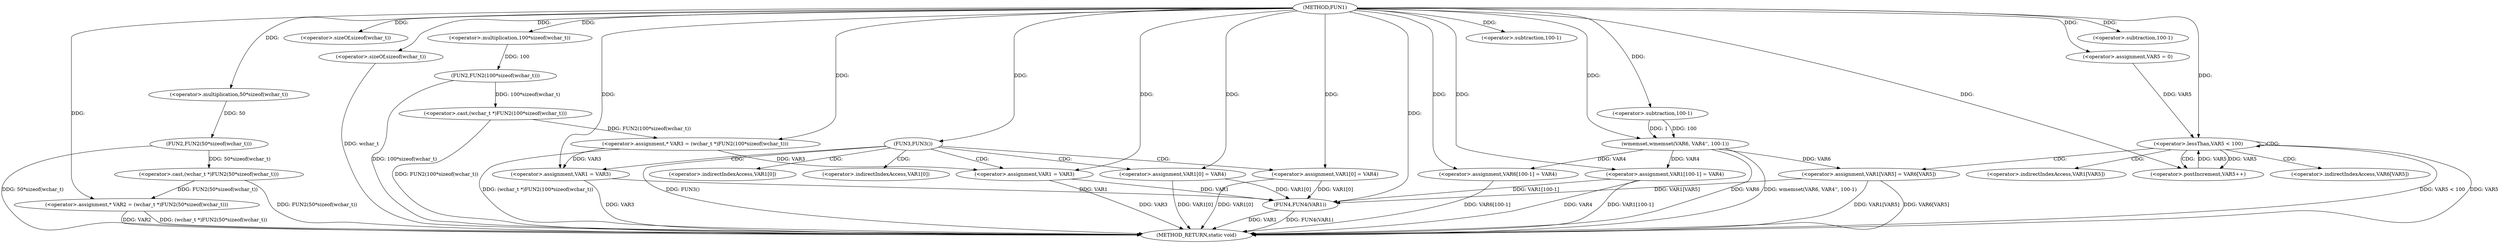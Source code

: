 digraph FUN1 {  
"1000100" [label = "(METHOD,FUN1)" ]
"1000186" [label = "(METHOD_RETURN,static void)" ]
"1000104" [label = "(<operator>.assignment,* VAR2 = (wchar_t *)FUN2(50*sizeof(wchar_t)))" ]
"1000106" [label = "(<operator>.cast,(wchar_t *)FUN2(50*sizeof(wchar_t)))" ]
"1000108" [label = "(FUN2,FUN2(50*sizeof(wchar_t)))" ]
"1000109" [label = "(<operator>.multiplication,50*sizeof(wchar_t))" ]
"1000111" [label = "(<operator>.sizeOf,sizeof(wchar_t))" ]
"1000114" [label = "(<operator>.assignment,* VAR3 = (wchar_t *)FUN2(100*sizeof(wchar_t)))" ]
"1000116" [label = "(<operator>.cast,(wchar_t *)FUN2(100*sizeof(wchar_t)))" ]
"1000118" [label = "(FUN2,FUN2(100*sizeof(wchar_t)))" ]
"1000119" [label = "(<operator>.multiplication,100*sizeof(wchar_t))" ]
"1000121" [label = "(<operator>.sizeOf,sizeof(wchar_t))" ]
"1000124" [label = "(FUN3,FUN3())" ]
"1000126" [label = "(<operator>.assignment,VAR1 = VAR3)" ]
"1000129" [label = "(<operator>.assignment,VAR1[0] = VAR4)" ]
"1000136" [label = "(<operator>.assignment,VAR1 = VAR3)" ]
"1000139" [label = "(<operator>.assignment,VAR1[0] = VAR4)" ]
"1000147" [label = "(wmemset,wmemset(VAR6, VAR4'', 100-1))" ]
"1000150" [label = "(<operator>.subtraction,100-1)" ]
"1000153" [label = "(<operator>.assignment,VAR6[100-1] = VAR4)" ]
"1000156" [label = "(<operator>.subtraction,100-1)" ]
"1000161" [label = "(<operator>.assignment,VAR5 = 0)" ]
"1000164" [label = "(<operator>.lessThan,VAR5 < 100)" ]
"1000167" [label = "(<operator>.postIncrement,VAR5++)" ]
"1000170" [label = "(<operator>.assignment,VAR1[VAR5] = VAR6[VAR5])" ]
"1000177" [label = "(<operator>.assignment,VAR1[100-1] = VAR4)" ]
"1000180" [label = "(<operator>.subtraction,100-1)" ]
"1000184" [label = "(FUN4,FUN4(VAR1))" ]
"1000130" [label = "(<operator>.indirectIndexAccess,VAR1[0])" ]
"1000140" [label = "(<operator>.indirectIndexAccess,VAR1[0])" ]
"1000171" [label = "(<operator>.indirectIndexAccess,VAR1[VAR5])" ]
"1000174" [label = "(<operator>.indirectIndexAccess,VAR6[VAR5])" ]
  "1000177" -> "1000186"  [ label = "DDG: VAR1[100-1]"] 
  "1000106" -> "1000186"  [ label = "DDG: FUN2(50*sizeof(wchar_t))"] 
  "1000184" -> "1000186"  [ label = "DDG: VAR1"] 
  "1000104" -> "1000186"  [ label = "DDG: VAR2"] 
  "1000147" -> "1000186"  [ label = "DDG: VAR6"] 
  "1000116" -> "1000186"  [ label = "DDG: FUN2(100*sizeof(wchar_t))"] 
  "1000153" -> "1000186"  [ label = "DDG: VAR6[100-1]"] 
  "1000118" -> "1000186"  [ label = "DDG: 100*sizeof(wchar_t)"] 
  "1000129" -> "1000186"  [ label = "DDG: VAR1[0]"] 
  "1000164" -> "1000186"  [ label = "DDG: VAR5 < 100"] 
  "1000139" -> "1000186"  [ label = "DDG: VAR1[0]"] 
  "1000184" -> "1000186"  [ label = "DDG: FUN4(VAR1)"] 
  "1000121" -> "1000186"  [ label = "DDG: wchar_t"] 
  "1000170" -> "1000186"  [ label = "DDG: VAR1[VAR5]"] 
  "1000126" -> "1000186"  [ label = "DDG: VAR3"] 
  "1000136" -> "1000186"  [ label = "DDG: VAR3"] 
  "1000147" -> "1000186"  [ label = "DDG: wmemset(VAR6, VAR4'', 100-1)"] 
  "1000114" -> "1000186"  [ label = "DDG: (wchar_t *)FUN2(100*sizeof(wchar_t))"] 
  "1000177" -> "1000186"  [ label = "DDG: VAR4"] 
  "1000170" -> "1000186"  [ label = "DDG: VAR6[VAR5]"] 
  "1000104" -> "1000186"  [ label = "DDG: (wchar_t *)FUN2(50*sizeof(wchar_t))"] 
  "1000108" -> "1000186"  [ label = "DDG: 50*sizeof(wchar_t)"] 
  "1000124" -> "1000186"  [ label = "DDG: FUN3()"] 
  "1000164" -> "1000186"  [ label = "DDG: VAR5"] 
  "1000106" -> "1000104"  [ label = "DDG: FUN2(50*sizeof(wchar_t))"] 
  "1000100" -> "1000104"  [ label = "DDG: "] 
  "1000108" -> "1000106"  [ label = "DDG: 50*sizeof(wchar_t)"] 
  "1000109" -> "1000108"  [ label = "DDG: 50"] 
  "1000100" -> "1000109"  [ label = "DDG: "] 
  "1000100" -> "1000111"  [ label = "DDG: "] 
  "1000116" -> "1000114"  [ label = "DDG: FUN2(100*sizeof(wchar_t))"] 
  "1000100" -> "1000114"  [ label = "DDG: "] 
  "1000118" -> "1000116"  [ label = "DDG: 100*sizeof(wchar_t)"] 
  "1000119" -> "1000118"  [ label = "DDG: 100"] 
  "1000100" -> "1000119"  [ label = "DDG: "] 
  "1000100" -> "1000121"  [ label = "DDG: "] 
  "1000100" -> "1000124"  [ label = "DDG: "] 
  "1000114" -> "1000126"  [ label = "DDG: VAR3"] 
  "1000100" -> "1000126"  [ label = "DDG: "] 
  "1000100" -> "1000129"  [ label = "DDG: "] 
  "1000114" -> "1000136"  [ label = "DDG: VAR3"] 
  "1000100" -> "1000136"  [ label = "DDG: "] 
  "1000100" -> "1000139"  [ label = "DDG: "] 
  "1000100" -> "1000147"  [ label = "DDG: "] 
  "1000150" -> "1000147"  [ label = "DDG: 100"] 
  "1000150" -> "1000147"  [ label = "DDG: 1"] 
  "1000100" -> "1000150"  [ label = "DDG: "] 
  "1000147" -> "1000153"  [ label = "DDG: VAR4"] 
  "1000100" -> "1000153"  [ label = "DDG: "] 
  "1000100" -> "1000156"  [ label = "DDG: "] 
  "1000100" -> "1000161"  [ label = "DDG: "] 
  "1000167" -> "1000164"  [ label = "DDG: VAR5"] 
  "1000161" -> "1000164"  [ label = "DDG: VAR5"] 
  "1000100" -> "1000164"  [ label = "DDG: "] 
  "1000164" -> "1000167"  [ label = "DDG: VAR5"] 
  "1000100" -> "1000167"  [ label = "DDG: "] 
  "1000147" -> "1000170"  [ label = "DDG: VAR6"] 
  "1000100" -> "1000177"  [ label = "DDG: "] 
  "1000147" -> "1000177"  [ label = "DDG: VAR4"] 
  "1000100" -> "1000180"  [ label = "DDG: "] 
  "1000177" -> "1000184"  [ label = "DDG: VAR1[100-1]"] 
  "1000129" -> "1000184"  [ label = "DDG: VAR1[0]"] 
  "1000139" -> "1000184"  [ label = "DDG: VAR1[0]"] 
  "1000126" -> "1000184"  [ label = "DDG: VAR1"] 
  "1000170" -> "1000184"  [ label = "DDG: VAR1[VAR5]"] 
  "1000136" -> "1000184"  [ label = "DDG: VAR1"] 
  "1000100" -> "1000184"  [ label = "DDG: "] 
  "1000124" -> "1000126"  [ label = "CDG: "] 
  "1000124" -> "1000129"  [ label = "CDG: "] 
  "1000124" -> "1000130"  [ label = "CDG: "] 
  "1000124" -> "1000139"  [ label = "CDG: "] 
  "1000124" -> "1000136"  [ label = "CDG: "] 
  "1000124" -> "1000140"  [ label = "CDG: "] 
  "1000164" -> "1000164"  [ label = "CDG: "] 
  "1000164" -> "1000174"  [ label = "CDG: "] 
  "1000164" -> "1000167"  [ label = "CDG: "] 
  "1000164" -> "1000170"  [ label = "CDG: "] 
  "1000164" -> "1000171"  [ label = "CDG: "] 
}
